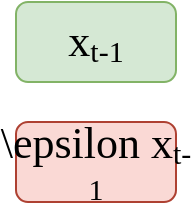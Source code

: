 <mxfile version="24.2.5" type="github">
  <diagram name="第 1 页" id="hfDCCfxJI4M5THJjY5hu">
    <mxGraphModel dx="1776" dy="967" grid="1" gridSize="10" guides="1" tooltips="1" connect="1" arrows="1" fold="1" page="1" pageScale="1" pageWidth="827" pageHeight="1169" math="1" shadow="0">
      <root>
        <mxCell id="0" />
        <mxCell id="1" parent="0" />
        <mxCell id="nAWpLfsRXZ3I_hJHh4ln-2" value="&lt;font face=&quot;Times New Roman&quot;&gt;&lt;font style=&quot;font-size: 22px;&quot;&gt;x&lt;/font&gt;&lt;sub&gt;&lt;font style=&quot;font-size: 15px;&quot;&gt;t-1&lt;/font&gt;&lt;/sub&gt;&lt;/font&gt;" style="rounded=1;whiteSpace=wrap;html=1;fillColor=#d5e8d4;strokeColor=#82b366;" vertex="1" parent="1">
          <mxGeometry x="90" y="260" width="80" height="40" as="geometry" />
        </mxCell>
        <mxCell id="nAWpLfsRXZ3I_hJHh4ln-5" value="&lt;font face=&quot;Times New Roman&quot;&gt;&lt;font style=&quot;font-size: 22px;&quot;&gt;\epsilon&amp;nbsp;&lt;/font&gt;&lt;/font&gt;&lt;font style=&quot;font-family: &amp;quot;Times New Roman&amp;quot;; background-color: initial; font-size: 22px;&quot;&gt;x&lt;/font&gt;&lt;sub style=&quot;font-family: &amp;quot;Times New Roman&amp;quot;; background-color: initial;&quot;&gt;&lt;font style=&quot;font-size: 15px;&quot;&gt;t-1&lt;/font&gt;&lt;/sub&gt;" style="rounded=1;whiteSpace=wrap;html=1;fillColor=#fad9d5;strokeColor=#ae4132;" vertex="1" parent="1">
          <mxGeometry x="90" y="320" width="80" height="40" as="geometry" />
        </mxCell>
      </root>
    </mxGraphModel>
  </diagram>
</mxfile>
